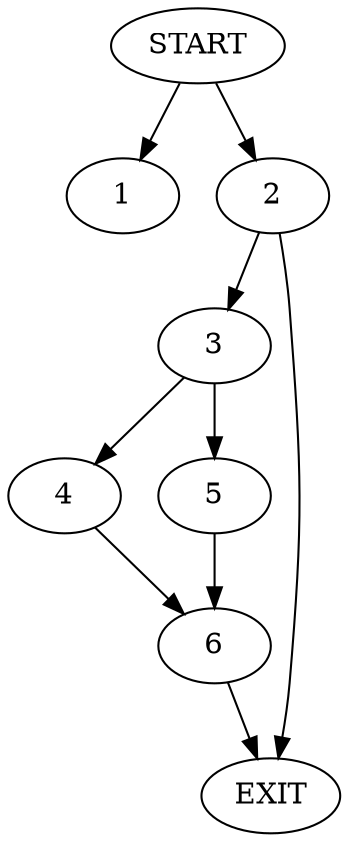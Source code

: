 digraph { 
0 [label="START"];
1;
2;
3;
4;
5;
6;
7[label="EXIT"];
0 -> 1;
0 -> 2;
2 -> 3;
2 -> 7;
3 -> 4;
3 -> 5;
4 -> 6;
5 -> 6;
6 -> 7;
}